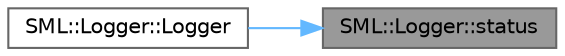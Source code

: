 digraph "SML::Logger::status"
{
 // LATEX_PDF_SIZE
  bgcolor="transparent";
  edge [fontname=Helvetica,fontsize=10,labelfontname=Helvetica,labelfontsize=10];
  node [fontname=Helvetica,fontsize=10,shape=box,height=0.2,width=0.4];
  rankdir="RL";
  Node1 [id="Node000001",label="SML::Logger::status",height=0.2,width=0.4,color="gray40", fillcolor="grey60", style="filled", fontcolor="black",tooltip="Get logger status."];
  Node1 -> Node2 [id="edge1_Node000001_Node000002",dir="back",color="steelblue1",style="solid",tooltip=" "];
  Node2 [id="Node000002",label="SML::Logger::Logger",height=0.2,width=0.4,color="grey40", fillcolor="white", style="filled",URL="$class_s_m_l_1_1_logger.html#a7f6eb8605f3bfe954de1d3e1032743d8",tooltip="Logger constructor."];
}
